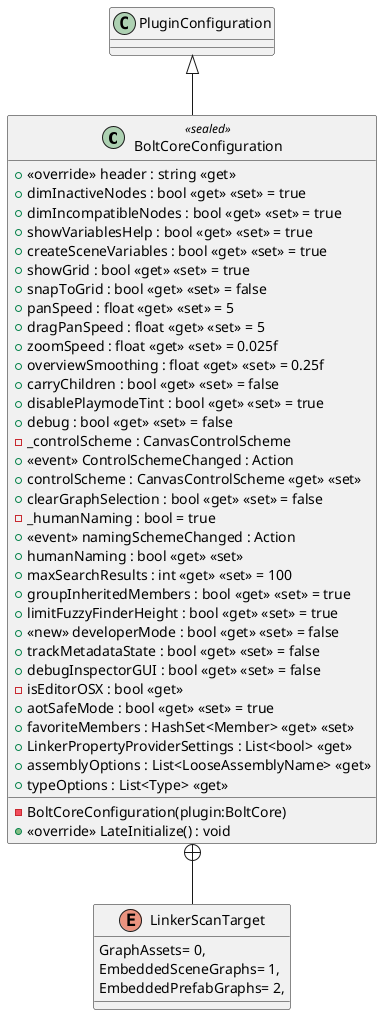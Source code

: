@startuml
class BoltCoreConfiguration <<sealed>> {
    - BoltCoreConfiguration(plugin:BoltCore)
    + <<override>> header : string <<get>>
    + <<override>> LateInitialize() : void
    + dimInactiveNodes : bool <<get>> <<set>> = true
    + dimIncompatibleNodes : bool <<get>> <<set>> = true
    + showVariablesHelp : bool <<get>> <<set>> = true
    + createSceneVariables : bool <<get>> <<set>> = true
    + showGrid : bool <<get>> <<set>> = true
    + snapToGrid : bool <<get>> <<set>> = false
    + panSpeed : float <<get>> <<set>> = 5
    + dragPanSpeed : float <<get>> <<set>> = 5
    + zoomSpeed : float <<get>> <<set>> = 0.025f
    + overviewSmoothing : float <<get>> <<set>> = 0.25f
    + carryChildren : bool <<get>> <<set>> = false
    + disablePlaymodeTint : bool <<get>> <<set>> = true
    + debug : bool <<get>> <<set>> = false
    - _controlScheme : CanvasControlScheme
    +  <<event>> ControlSchemeChanged : Action 
    + controlScheme : CanvasControlScheme <<get>> <<set>>
    + clearGraphSelection : bool <<get>> <<set>> = false
    - _humanNaming : bool = true
    +  <<event>> namingSchemeChanged : Action 
    + humanNaming : bool <<get>> <<set>>
    + maxSearchResults : int <<get>> <<set>> = 100
    + groupInheritedMembers : bool <<get>> <<set>> = true
    + limitFuzzyFinderHeight : bool <<get>> <<set>> = true
    + <<new>> developerMode : bool <<get>> <<set>> = false
    + trackMetadataState : bool <<get>> <<set>> = false
    + debugInspectorGUI : bool <<get>> <<set>> = false
    - isEditorOSX : bool <<get>>
    + aotSafeMode : bool <<get>> <<set>> = true
    + favoriteMembers : HashSet<Member> <<get>> <<set>>
    + LinkerPropertyProviderSettings : List<bool> <<get>>
    + assemblyOptions : List<LooseAssemblyName> <<get>>
    + typeOptions : List<Type> <<get>>
}
enum LinkerScanTarget {
    GraphAssets= 0,
    EmbeddedSceneGraphs= 1,
    EmbeddedPrefabGraphs= 2,
}
PluginConfiguration <|-- BoltCoreConfiguration
BoltCoreConfiguration +-- LinkerScanTarget
@enduml
